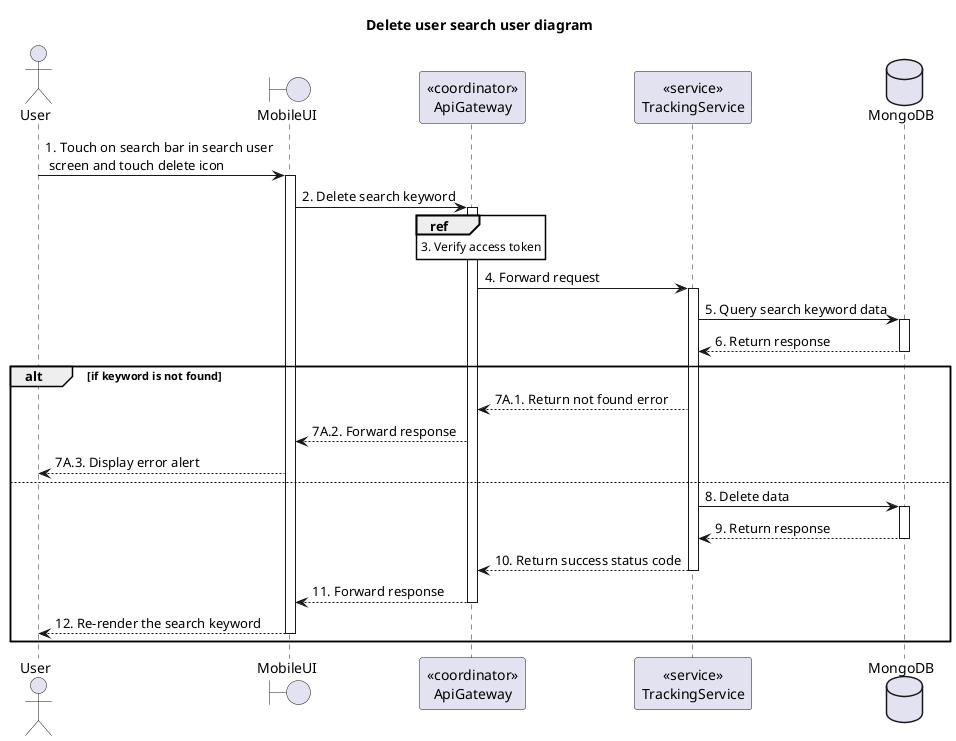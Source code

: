 @startuml Sequence
title "Delete user search user diagram"
' Style section
<style>
  sequenceDiagram {
    reference {
      BackGroundColor white
    }
}
</style>

actor User
boundary MobileUI
participant "<<coordinator>>\nApiGateway" as ApiGateway
participant "<<service>>\nTrackingService" as TrackingService
database MongoDB

User -> MobileUI++: 1. Touch on search bar in search user\n screen and touch delete icon

MobileUI -> ApiGateway++: 2. Delete search keyword

ref over ApiGateway: 3. Verify access token

ApiGateway -> TrackingService++: 4. Forward request

TrackingService -> MongoDB++: 5. Query search keyword data
TrackingService <-- MongoDB--: 6. Return response
alt if keyword is not found
  ApiGateway <-- TrackingService: 7A.1. Return not found error
  MobileUI <-- ApiGateway: 7A.2. Forward response
  User <-- MobileUI: 7A.3. Display error alert
else
  TrackingService -> MongoDB ++: 8. Delete data
  TrackingService <-- MongoDB --: 9. Return response
  ApiGateway <-- TrackingService--: 10. Return success status code
  MobileUI <-- ApiGateway--: 11. Forward response
  User <-- MobileUI--: 12. Re-render the search keyword
end

@enduml
